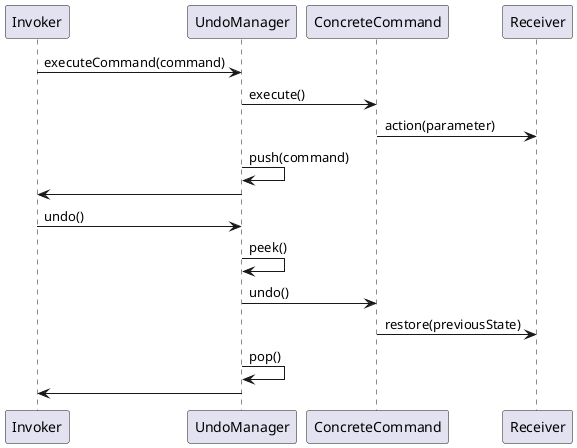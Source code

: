 @startuml
participant Invoker
participant UndoManager
participant ConcreteCommand
participant Receiver

Invoker -> UndoManager : executeCommand(command)
UndoManager -> ConcreteCommand : execute()
ConcreteCommand -> Receiver : action(parameter)
UndoManager -> UndoManager : push(command)
UndoManager -> Invoker : 

Invoker -> UndoManager : undo()
UndoManager -> UndoManager : peek()
UndoManager -> ConcreteCommand : undo()
ConcreteCommand -> Receiver : restore(previousState)
UndoManager -> UndoManager : pop()
UndoManager -> Invoker : 
@enduml
